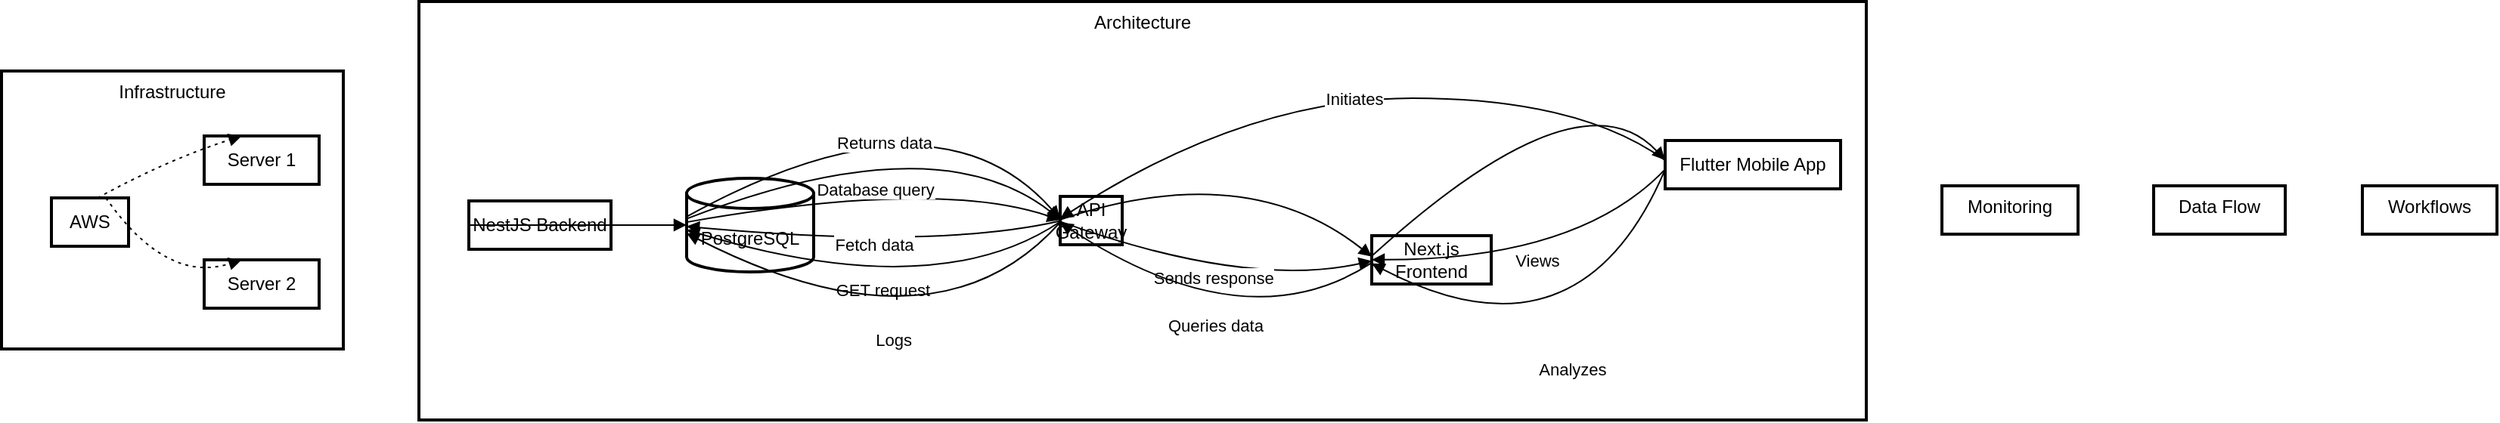 <mxfile version="24.5.2" type="github">
  <diagram name="Page-1" id="BT4NN3xoM98M69RFEwtj">
    <mxGraphModel>
      <root>
        <mxCell id="0" />
        <mxCell id="1" parent="0" />
        <mxCell id="2" value="Infrastructure" style="whiteSpace=wrap;strokeWidth=2;verticalAlign=top;" vertex="1" parent="1">
          <mxGeometry y="46" width="226" height="184" as="geometry" />
        </mxCell>
        <mxCell id="3" value="Server 1" style="whiteSpace=wrap;strokeWidth=2;" vertex="1" parent="2">
          <mxGeometry x="134" y="43" width="76" height="32" as="geometry" />
        </mxCell>
        <mxCell id="4" value="AWS" style="whiteSpace=wrap;strokeWidth=2;" vertex="1" parent="2">
          <mxGeometry x="33" y="84" width="51" height="32" as="geometry" />
        </mxCell>
        <mxCell id="5" value="Server 2" style="whiteSpace=wrap;strokeWidth=2;" vertex="1" parent="2">
          <mxGeometry x="134" y="125" width="76" height="32" as="geometry" />
        </mxCell>
        <mxCell id="6" value="" style="curved=1;dashed=1;dashPattern=2 3;startArrow=none;endArrow=block;exitX=0.885;exitY=-1.438;entryX=-0.002;entryY=-0.938;" edge="1" parent="2" source="4" target="3">
          <mxGeometry relative="1" as="geometry">
            <Array as="points">
              <mxPoint x="109" y="59" />
            </Array>
          </mxGeometry>
        </mxCell>
        <mxCell id="7" value="" style="curved=1;dashed=1;dashPattern=2 3;startArrow=none;endArrow=block;exitX=0.885;exitY=-0.438;entryX=-0.002;entryY=-0.938;" edge="1" parent="2" source="4" target="5">
          <mxGeometry relative="1" as="geometry">
            <Array as="points">
              <mxPoint x="109" y="141" />
            </Array>
          </mxGeometry>
        </mxCell>
        <mxCell id="8" value="Architecture" style="whiteSpace=wrap;strokeWidth=2;verticalAlign=top;" vertex="1" parent="1">
          <mxGeometry x="276" width="957" height="277" as="geometry" />
        </mxCell>
        <mxCell id="9" value="PostgreSQL" style="shape=cylinder3;boundedLbl=1;backgroundOutline=1;size=10;strokeWidth=2;whiteSpace=wrap;" vertex="1" parent="8">
          <mxGeometry x="177" y="117" width="84" height="62" as="geometry" />
        </mxCell>
        <mxCell id="10" value="NestJS Backend" style="whiteSpace=wrap;strokeWidth=2;" vertex="1" parent="8">
          <mxGeometry x="33" y="132" width="94" height="32" as="geometry" />
        </mxCell>
        <mxCell id="11" value="API Gateway" style="whiteSpace=wrap;strokeWidth=2;" vertex="1" parent="8">
          <mxGeometry x="424" y="129" width="41" height="32" as="geometry" />
        </mxCell>
        <mxCell id="12" value="Next.js Frontend" style="whiteSpace=wrap;strokeWidth=2;" vertex="1" parent="8">
          <mxGeometry x="630" y="155" width="79" height="32" as="geometry" />
        </mxCell>
        <mxCell id="13" value="Flutter Mobile App" style="whiteSpace=wrap;strokeWidth=2;" vertex="1" parent="8">
          <mxGeometry x="824" y="92" width="116" height="32" as="geometry" />
        </mxCell>
        <mxCell id="14" value="" style="curved=1;startArrow=none;endArrow=block;exitX=-1.933;exitY=0.493;entryX=-3.283;entryY=0.496;" edge="1" parent="8" source="10" target="9">
          <mxGeometry relative="1" as="geometry">
            <Array as="points" />
          </mxGeometry>
        </mxCell>
        <mxCell id="15" value="" style="curved=1;startArrow=none;endArrow=block;exitX=-2.314;exitY=-0.004;entryX=-6.662;entryY=0.0;" edge="1" parent="8" source="9" target="11">
          <mxGeometry relative="1" as="geometry">
            <Array as="points">
              <mxPoint x="342" y="51" />
            </Array>
          </mxGeometry>
        </mxCell>
        <mxCell id="16" value="" style="curved=1;startArrow=none;endArrow=block;exitX=-5.741;exitY=0.243;entryX=-3.357;entryY=-0.015;" edge="1" parent="8" source="11" target="12">
          <mxGeometry relative="1" as="geometry">
            <Array as="points">
              <mxPoint x="547" y="103" />
            </Array>
          </mxGeometry>
        </mxCell>
        <mxCell id="17" value="" style="curved=1;startArrow=none;endArrow=block;exitX=-2.834;exitY=-0.015;entryX=-2.125;entryY=0.0;" edge="1" parent="8" source="12" target="13">
          <mxGeometry relative="1" as="geometry">
            <Array as="points">
              <mxPoint x="767" y="44" />
            </Array>
          </mxGeometry>
        </mxCell>
        <mxCell id="18" value="Initiates" style="curved=1;startArrow=none;endArrow=block;exitX=-2.235;exitY=0.0;entryX=-5.744;entryY=0.0;" edge="1" parent="8" source="13" target="11">
          <mxGeometry relative="1" as="geometry">
            <Array as="points">
              <mxPoint x="767" y="64" />
              <mxPoint x="547" y="64" />
            </Array>
          </mxGeometry>
        </mxCell>
        <mxCell id="19" value="Fetch data" style="curved=1;startArrow=none;endArrow=block;exitX=-6.736;exitY=0.616;entryX=-2.287;entryY=0.582;" edge="1" parent="8" source="11" target="9">
          <mxGeometry relative="1" as="geometry">
            <Array as="points">
              <mxPoint x="342" y="164" />
            </Array>
          </mxGeometry>
        </mxCell>
        <mxCell id="20" value="Returns data" style="curved=1;startArrow=none;endArrow=block;exitX=-2.287;exitY=0.123;entryX=-6.736;entryY=0.091;" edge="1" parent="8" source="9" target="11">
          <mxGeometry relative="1" as="geometry">
            <Array as="points">
              <mxPoint x="342" y="80" />
            </Array>
          </mxGeometry>
        </mxCell>
        <mxCell id="21" value="Sends response" style="curved=1;startArrow=none;endArrow=block;exitX=-5.741;exitY=0.775;entryX=-3.489;entryY=0.677;" edge="1" parent="8" source="11" target="12">
          <mxGeometry relative="1" as="geometry">
            <Array as="points">
              <mxPoint x="547" y="190" />
            </Array>
          </mxGeometry>
        </mxCell>
        <mxCell id="22" value="GET request" style="curved=1;startArrow=none;endArrow=block;exitX=-6.736;exitY=0.848;entryX=-2.287;entryY=0.785;" edge="1" parent="8" source="11" target="9">
          <mxGeometry relative="1" as="geometry">
            <Array as="points">
              <mxPoint x="342" y="201" />
            </Array>
          </mxGeometry>
        </mxCell>
        <mxCell id="23" value="Database query" style="curved=1;startArrow=none;endArrow=block;exitX=-2.287;exitY=0.325;entryX=-6.736;entryY=0.322;" edge="1" parent="8" source="9" target="11">
          <mxGeometry relative="1" as="geometry">
            <Array as="points">
              <mxPoint x="342" y="117" />
            </Array>
          </mxGeometry>
        </mxCell>
        <mxCell id="24" value="Views" style="curved=1;startArrow=none;endArrow=block;exitX=-2.133;exitY=1.0;entryX=-2.489;entryY=0.485;" edge="1" parent="8" source="13" target="12">
          <mxGeometry relative="1" as="geometry">
            <Array as="points">
              <mxPoint x="767" y="171" />
            </Array>
          </mxGeometry>
        </mxCell>
        <mxCell id="25" value="Analyzes" style="curved=1;startArrow=none;endArrow=block;exitX=-1.994;exitY=1.0;entryX=-2.725;entryY=0.985;" edge="1" parent="8" source="13" target="12">
          <mxGeometry relative="1" as="geometry">
            <Array as="points">
              <mxPoint x="767" y="245" />
            </Array>
          </mxGeometry>
        </mxCell>
        <mxCell id="26" value="Queries data" style="curved=1;startArrow=none;endArrow=block;exitX=-3.431;exitY=0.985;entryX=-5.744;entryY=1.0;" edge="1" parent="8" source="12" target="11">
          <mxGeometry relative="1" as="geometry">
            <Array as="points">
              <mxPoint x="547" y="227" />
            </Array>
          </mxGeometry>
        </mxCell>
        <mxCell id="27" value="Logs" style="curved=1;startArrow=none;endArrow=block;exitX=-6.668;exitY=1.0;entryX=-2.287;entryY=0.987;" edge="1" parent="8" source="11" target="9">
          <mxGeometry relative="1" as="geometry">
            <Array as="points">
              <mxPoint x="342" y="238" />
            </Array>
          </mxGeometry>
        </mxCell>
        <mxCell id="28" value="Monitoring" style="whiteSpace=wrap;strokeWidth=2;verticalAlign=top;" vertex="1" parent="1">
          <mxGeometry x="1283" y="122" width="90" height="32" as="geometry" />
        </mxCell>
        <mxCell id="29" value="Data Flow" style="whiteSpace=wrap;strokeWidth=2;verticalAlign=top;" vertex="1" parent="1">
          <mxGeometry x="1423" y="122" width="87" height="32" as="geometry" />
        </mxCell>
        <mxCell id="30" value="Workflows" style="whiteSpace=wrap;strokeWidth=2;verticalAlign=top;" vertex="1" parent="1">
          <mxGeometry x="1561" y="122" width="89" height="32" as="geometry" />
        </mxCell>
      </root>
    </mxGraphModel>
  </diagram>
</mxfile>
